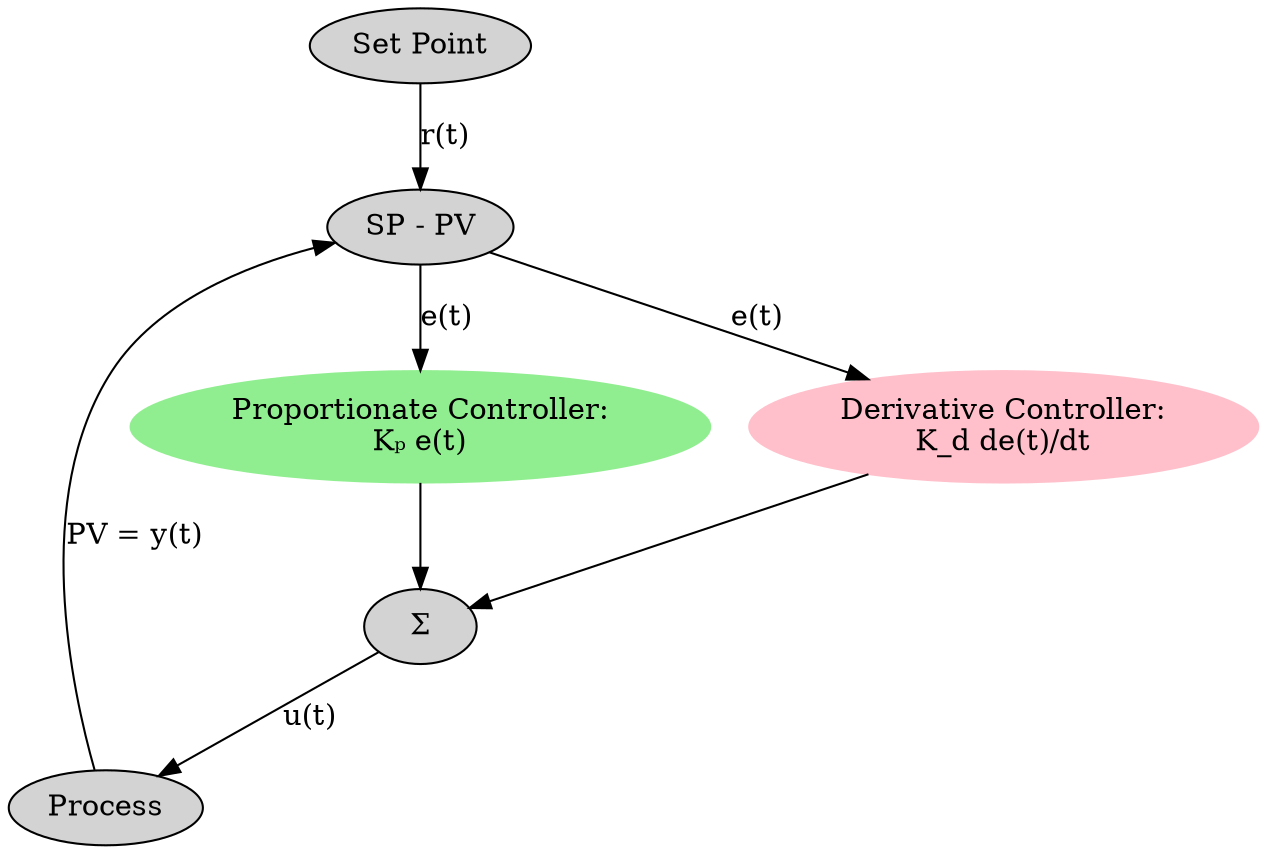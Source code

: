 digraph PD {
    node [style=filled];
    SP [label="Set Point"];
    PR [label="Process"];
    S1 [label="SP - PV"];
    P  [color=lightgreen,label="Proportionate Controller:\nKₚ e(t)"];
    D  [color=pink,label="Derivative Controller:\nK_d de(t)/dt"];
    S2 [label="Σ"];

    SP -> S1 [label="r(t)"];
    PR -> S1 [label="PV = y(t)"];
    S1 -> P  [label="e(t)"];
    S1 -> D  [label="e(t)"];
    P  -> S2;
    D  -> S2;
    S2 -> PR [label="u(t)"];
}
